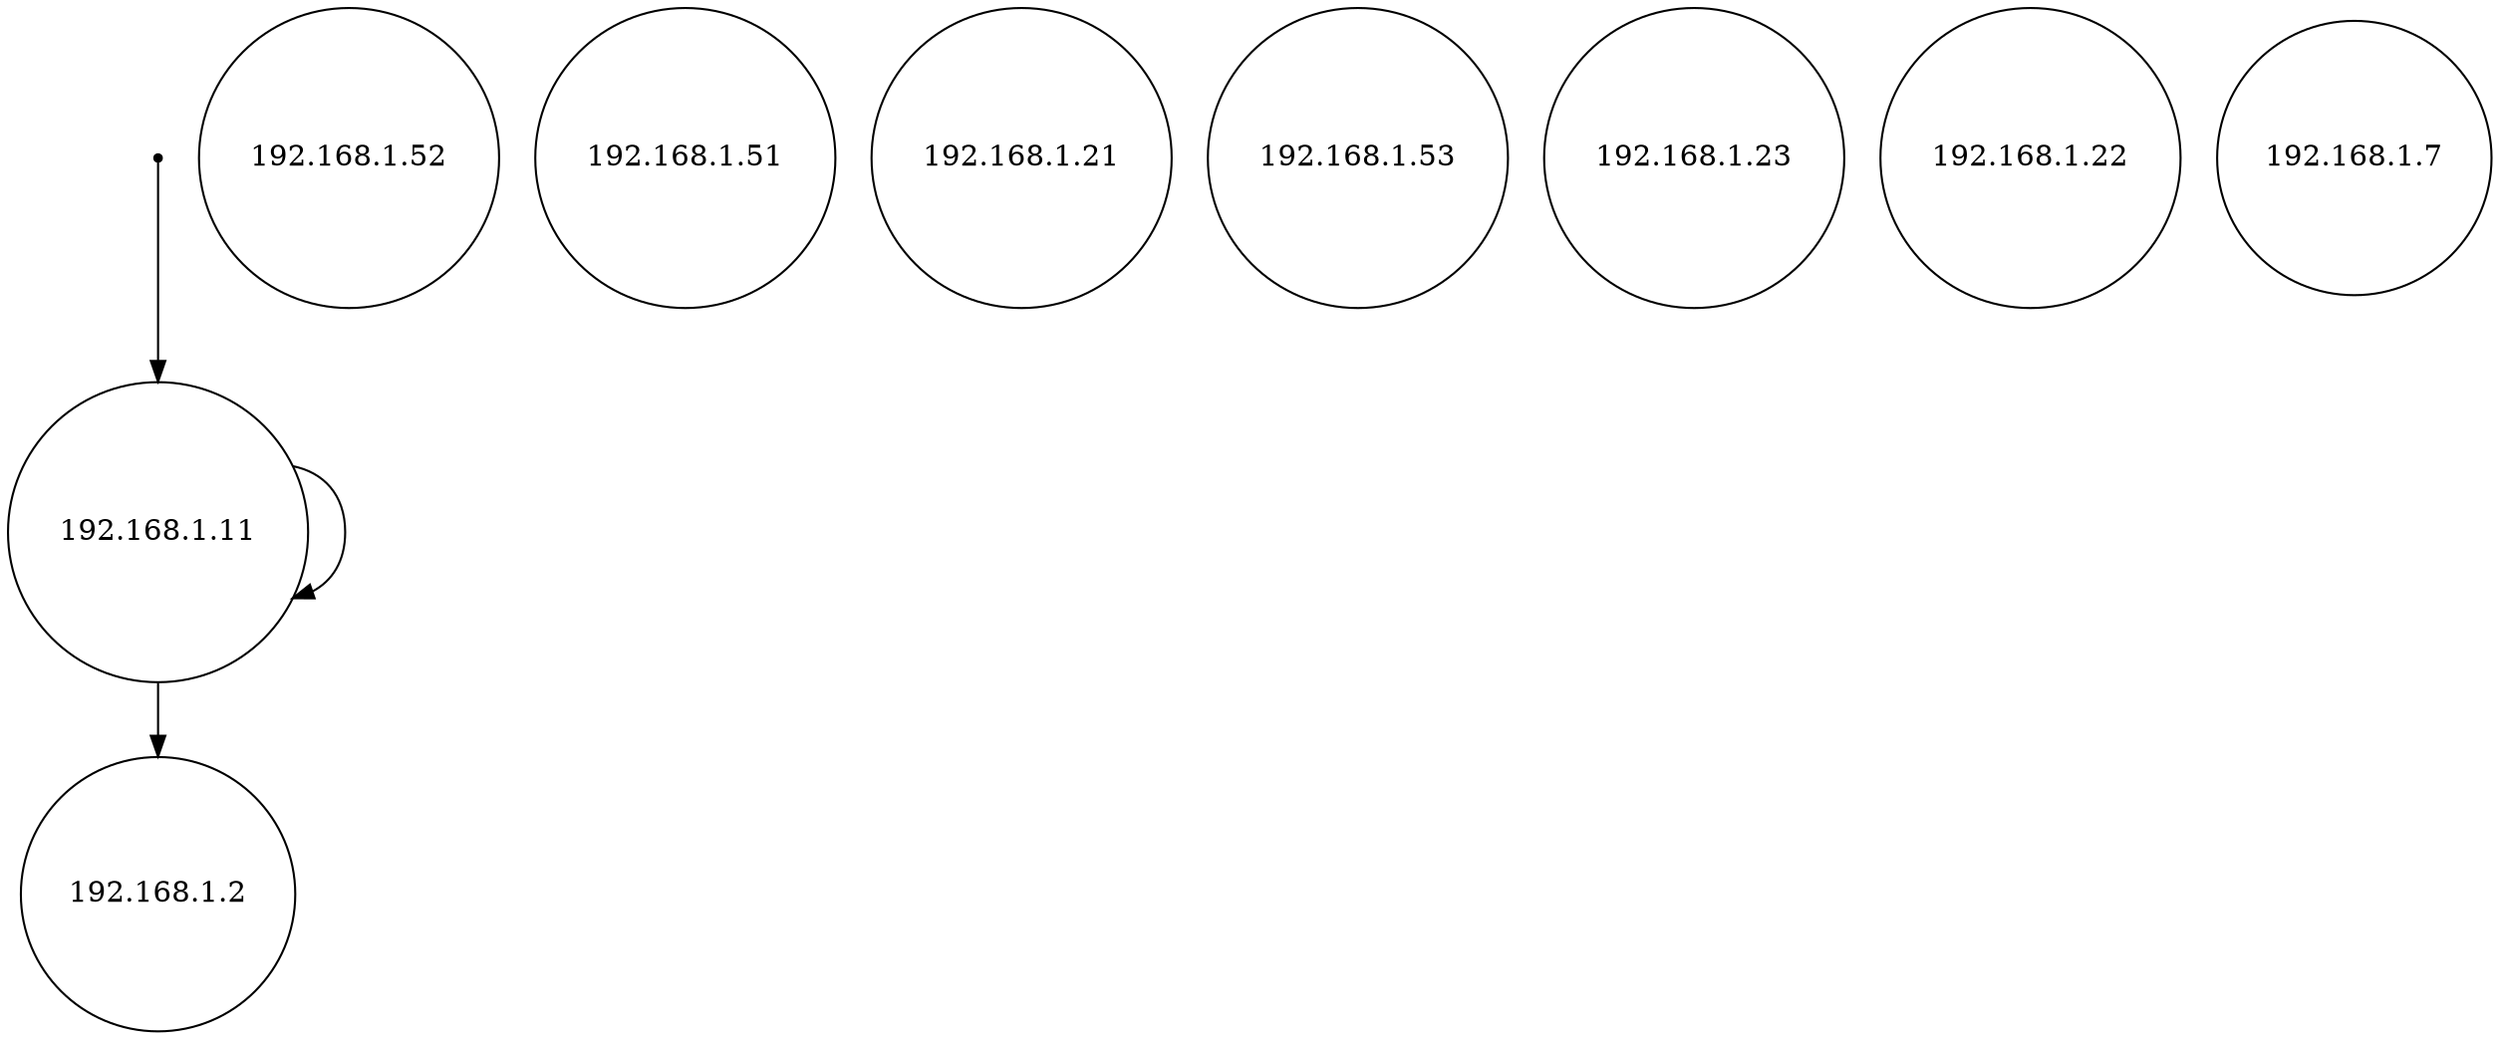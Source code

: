 digraph LTS {
S00[shape=point]
S0[label="192.168.1.52",shape=circle];
S1[label="192.168.1.51",shape=circle];
S2[label="192.168.1.21",shape=circle];
S3[label="192.168.1.2",shape=circle];
S4[label="192.168.1.53",shape=circle];
S5[label="192.168.1.23",shape=circle];
S6[label="192.168.1.11",shape=circle];
S7[label="192.168.1.22",shape=circle];
S8[label="192.168.1.7",shape=circle];
S00 -> S6
S6 -> S6
S6 -> S3
}